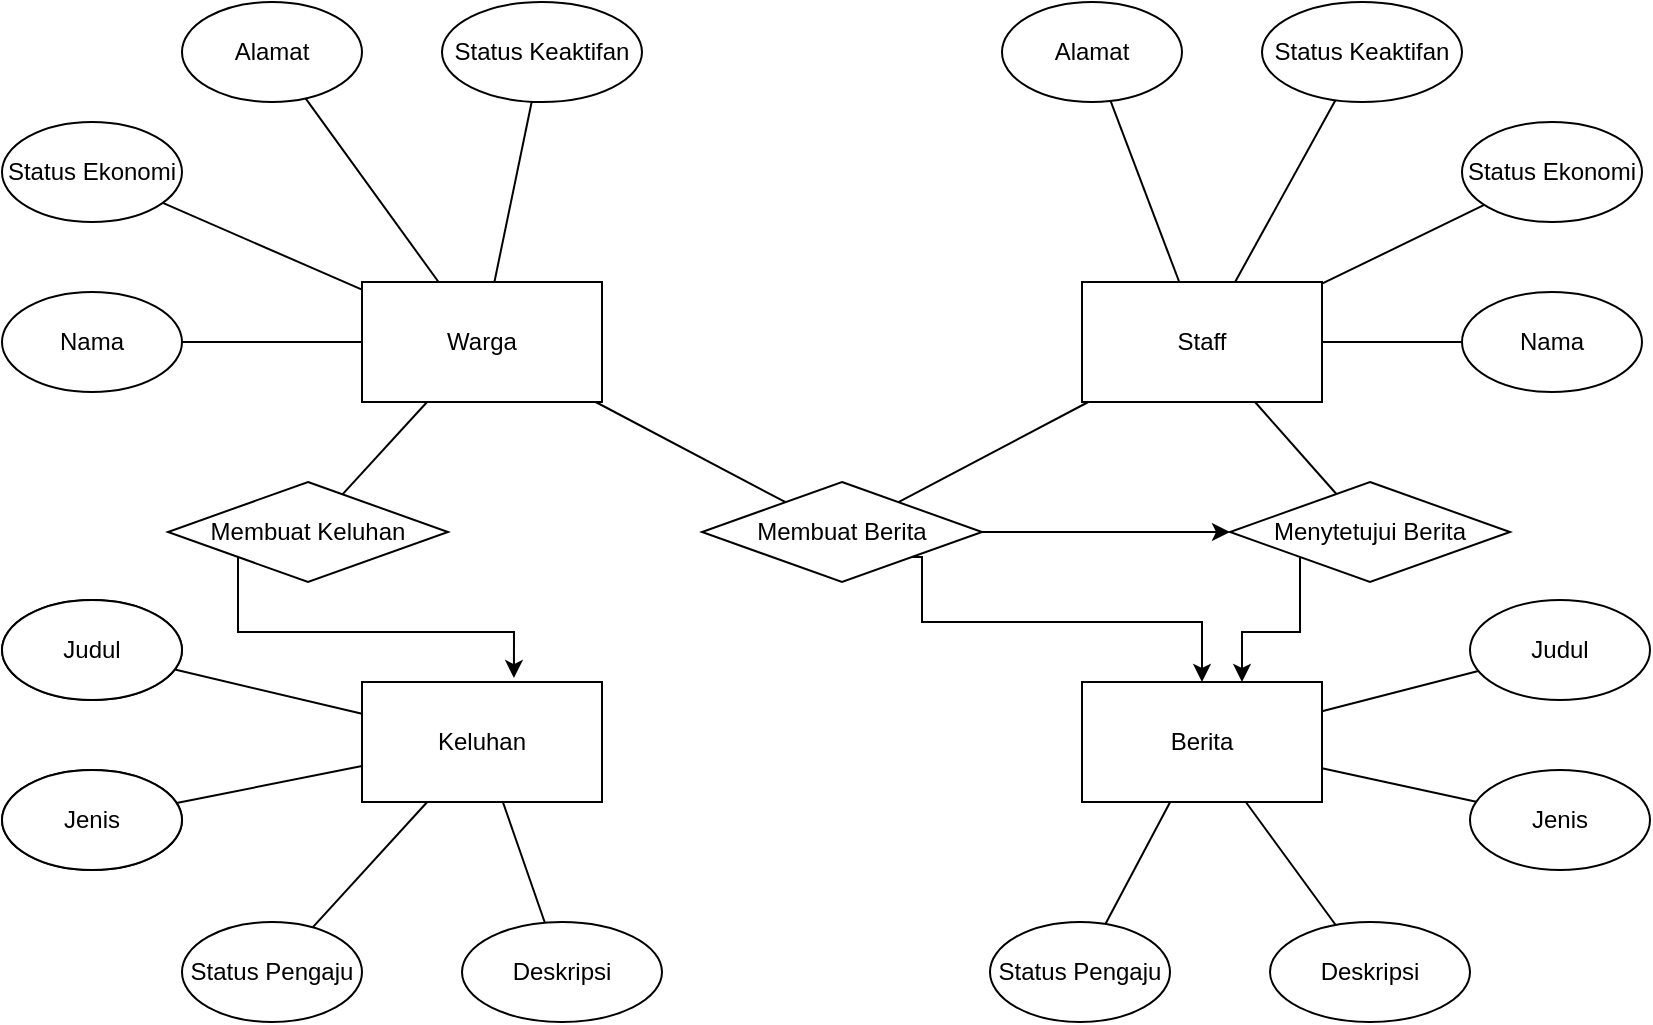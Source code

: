 <mxfile version="17.1.1" type="github">
  <diagram id="QJ_cgCcYb6dK1A3mDXE3" name="Page-1">
    <mxGraphModel dx="1014" dy="612" grid="1" gridSize="10" guides="1" tooltips="1" connect="1" arrows="1" fold="1" page="1" pageScale="1" pageWidth="827" pageHeight="1169" math="0" shadow="0">
      <root>
        <mxCell id="0" />
        <mxCell id="1" parent="0" />
        <mxCell id="6VQi2dMLtpDCOh_RjhRS-1" value="Warga" style="rounded=0;whiteSpace=wrap;html=1;" vertex="1" parent="1">
          <mxGeometry x="420" y="469" width="120" height="60" as="geometry" />
        </mxCell>
        <mxCell id="6VQi2dMLtpDCOh_RjhRS-2" value="Staff" style="rounded=0;whiteSpace=wrap;html=1;" vertex="1" parent="1">
          <mxGeometry x="780" y="469" width="120" height="60" as="geometry" />
        </mxCell>
        <mxCell id="6VQi2dMLtpDCOh_RjhRS-3" value="Keluhan" style="rounded=0;whiteSpace=wrap;html=1;" vertex="1" parent="1">
          <mxGeometry x="420" y="669" width="120" height="60" as="geometry" />
        </mxCell>
        <mxCell id="6VQi2dMLtpDCOh_RjhRS-4" value="Berita" style="rounded=0;whiteSpace=wrap;html=1;" vertex="1" parent="1">
          <mxGeometry x="780" y="669" width="120" height="60" as="geometry" />
        </mxCell>
        <mxCell id="6VQi2dMLtpDCOh_RjhRS-5" value="Nama" style="ellipse;whiteSpace=wrap;html=1;" vertex="1" parent="1">
          <mxGeometry x="240" y="474" width="90" height="50" as="geometry" />
        </mxCell>
        <mxCell id="6VQi2dMLtpDCOh_RjhRS-6" value="Status Ekonomi" style="ellipse;whiteSpace=wrap;html=1;" vertex="1" parent="1">
          <mxGeometry x="240" y="389" width="90" height="50" as="geometry" />
        </mxCell>
        <mxCell id="6VQi2dMLtpDCOh_RjhRS-7" value="Alamat" style="ellipse;whiteSpace=wrap;html=1;" vertex="1" parent="1">
          <mxGeometry x="330" y="329" width="90" height="50" as="geometry" />
        </mxCell>
        <mxCell id="6VQi2dMLtpDCOh_RjhRS-8" value="Status Keaktifan" style="ellipse;whiteSpace=wrap;html=1;" vertex="1" parent="1">
          <mxGeometry x="460" y="329" width="100" height="50" as="geometry" />
        </mxCell>
        <mxCell id="6VQi2dMLtpDCOh_RjhRS-9" value="Nama" style="ellipse;whiteSpace=wrap;html=1;" vertex="1" parent="1">
          <mxGeometry x="970" y="474" width="90" height="50" as="geometry" />
        </mxCell>
        <mxCell id="6VQi2dMLtpDCOh_RjhRS-10" value="Status Ekonomi" style="ellipse;whiteSpace=wrap;html=1;" vertex="1" parent="1">
          <mxGeometry x="970" y="389" width="90" height="50" as="geometry" />
        </mxCell>
        <mxCell id="6VQi2dMLtpDCOh_RjhRS-11" value="Alamat" style="ellipse;whiteSpace=wrap;html=1;" vertex="1" parent="1">
          <mxGeometry x="740" y="329" width="90" height="50" as="geometry" />
        </mxCell>
        <mxCell id="6VQi2dMLtpDCOh_RjhRS-12" value="Status Keaktifan" style="ellipse;whiteSpace=wrap;html=1;" vertex="1" parent="1">
          <mxGeometry x="870" y="329" width="100" height="50" as="geometry" />
        </mxCell>
        <mxCell id="6VQi2dMLtpDCOh_RjhRS-13" value="Jenis" style="ellipse;whiteSpace=wrap;html=1;" vertex="1" parent="1">
          <mxGeometry x="240" y="713" width="90" height="50" as="geometry" />
        </mxCell>
        <mxCell id="6VQi2dMLtpDCOh_RjhRS-14" value="Judul" style="ellipse;whiteSpace=wrap;html=1;" vertex="1" parent="1">
          <mxGeometry x="240" y="628" width="90" height="50" as="geometry" />
        </mxCell>
        <mxCell id="6VQi2dMLtpDCOh_RjhRS-15" value="Status Pengaju" style="ellipse;whiteSpace=wrap;html=1;" vertex="1" parent="1">
          <mxGeometry x="330" y="789" width="90" height="50" as="geometry" />
        </mxCell>
        <mxCell id="6VQi2dMLtpDCOh_RjhRS-16" value="Deskripsi" style="ellipse;whiteSpace=wrap;html=1;" vertex="1" parent="1">
          <mxGeometry x="470" y="789" width="100" height="50" as="geometry" />
        </mxCell>
        <mxCell id="6VQi2dMLtpDCOh_RjhRS-17" value="Judul" style="ellipse;whiteSpace=wrap;html=1;" vertex="1" parent="1">
          <mxGeometry x="240" y="628" width="90" height="50" as="geometry" />
        </mxCell>
        <mxCell id="6VQi2dMLtpDCOh_RjhRS-18" value="Jenis" style="ellipse;whiteSpace=wrap;html=1;" vertex="1" parent="1">
          <mxGeometry x="240" y="713" width="90" height="50" as="geometry" />
        </mxCell>
        <mxCell id="6VQi2dMLtpDCOh_RjhRS-19" value="Status Pengaju" style="ellipse;whiteSpace=wrap;html=1;" vertex="1" parent="1">
          <mxGeometry x="734" y="789" width="90" height="50" as="geometry" />
        </mxCell>
        <mxCell id="6VQi2dMLtpDCOh_RjhRS-20" value="Deskripsi" style="ellipse;whiteSpace=wrap;html=1;" vertex="1" parent="1">
          <mxGeometry x="874" y="789" width="100" height="50" as="geometry" />
        </mxCell>
        <mxCell id="6VQi2dMLtpDCOh_RjhRS-21" value="Judul" style="ellipse;whiteSpace=wrap;html=1;" vertex="1" parent="1">
          <mxGeometry x="974" y="628" width="90" height="50" as="geometry" />
        </mxCell>
        <mxCell id="6VQi2dMLtpDCOh_RjhRS-22" value="Jenis" style="ellipse;whiteSpace=wrap;html=1;" vertex="1" parent="1">
          <mxGeometry x="974" y="713" width="90" height="50" as="geometry" />
        </mxCell>
        <mxCell id="6VQi2dMLtpDCOh_RjhRS-23" value="" style="endArrow=none;html=1;rounded=0;" edge="1" parent="1" source="6VQi2dMLtpDCOh_RjhRS-1" target="6VQi2dMLtpDCOh_RjhRS-8">
          <mxGeometry width="50" height="50" relative="1" as="geometry">
            <mxPoint x="590" y="559" as="sourcePoint" />
            <mxPoint x="640" y="509" as="targetPoint" />
          </mxGeometry>
        </mxCell>
        <mxCell id="6VQi2dMLtpDCOh_RjhRS-25" value="" style="endArrow=none;html=1;rounded=0;" edge="1" parent="1" source="6VQi2dMLtpDCOh_RjhRS-2" target="6VQi2dMLtpDCOh_RjhRS-11">
          <mxGeometry width="50" height="50" relative="1" as="geometry">
            <mxPoint x="590" y="559" as="sourcePoint" />
            <mxPoint x="640" y="509" as="targetPoint" />
          </mxGeometry>
        </mxCell>
        <mxCell id="6VQi2dMLtpDCOh_RjhRS-26" value="" style="endArrow=none;html=1;rounded=0;" edge="1" parent="1" source="6VQi2dMLtpDCOh_RjhRS-1" target="6VQi2dMLtpDCOh_RjhRS-5">
          <mxGeometry width="50" height="50" relative="1" as="geometry">
            <mxPoint x="590" y="559" as="sourcePoint" />
            <mxPoint x="640" y="509" as="targetPoint" />
          </mxGeometry>
        </mxCell>
        <mxCell id="6VQi2dMLtpDCOh_RjhRS-27" value="" style="endArrow=none;html=1;rounded=0;" edge="1" parent="1" source="6VQi2dMLtpDCOh_RjhRS-1" target="6VQi2dMLtpDCOh_RjhRS-6">
          <mxGeometry width="50" height="50" relative="1" as="geometry">
            <mxPoint x="470" y="499" as="sourcePoint" />
            <mxPoint x="640" y="509" as="targetPoint" />
          </mxGeometry>
        </mxCell>
        <mxCell id="6VQi2dMLtpDCOh_RjhRS-28" value="" style="endArrow=none;html=1;rounded=0;" edge="1" parent="1" source="6VQi2dMLtpDCOh_RjhRS-1" target="6VQi2dMLtpDCOh_RjhRS-7">
          <mxGeometry width="50" height="50" relative="1" as="geometry">
            <mxPoint x="590" y="559" as="sourcePoint" />
            <mxPoint x="640" y="509" as="targetPoint" />
          </mxGeometry>
        </mxCell>
        <mxCell id="6VQi2dMLtpDCOh_RjhRS-30" value="" style="endArrow=none;html=1;rounded=0;" edge="1" parent="1" source="6VQi2dMLtpDCOh_RjhRS-4" target="6VQi2dMLtpDCOh_RjhRS-21">
          <mxGeometry width="50" height="50" relative="1" as="geometry">
            <mxPoint x="838.588" y="479" as="sourcePoint" />
            <mxPoint x="804.154" y="388.477" as="targetPoint" />
          </mxGeometry>
        </mxCell>
        <mxCell id="6VQi2dMLtpDCOh_RjhRS-31" value="" style="endArrow=none;html=1;rounded=0;" edge="1" parent="1" source="6VQi2dMLtpDCOh_RjhRS-4" target="6VQi2dMLtpDCOh_RjhRS-22">
          <mxGeometry width="50" height="50" relative="1" as="geometry">
            <mxPoint x="848.588" y="489" as="sourcePoint" />
            <mxPoint x="814.154" y="398.477" as="targetPoint" />
          </mxGeometry>
        </mxCell>
        <mxCell id="6VQi2dMLtpDCOh_RjhRS-32" value="" style="endArrow=none;html=1;rounded=0;" edge="1" parent="1" source="6VQi2dMLtpDCOh_RjhRS-2" target="6VQi2dMLtpDCOh_RjhRS-9">
          <mxGeometry width="50" height="50" relative="1" as="geometry">
            <mxPoint x="858.588" y="499" as="sourcePoint" />
            <mxPoint x="824.154" y="408.477" as="targetPoint" />
          </mxGeometry>
        </mxCell>
        <mxCell id="6VQi2dMLtpDCOh_RjhRS-33" value="" style="endArrow=none;html=1;rounded=0;" edge="1" parent="1" source="6VQi2dMLtpDCOh_RjhRS-2" target="6VQi2dMLtpDCOh_RjhRS-10">
          <mxGeometry width="50" height="50" relative="1" as="geometry">
            <mxPoint x="868.588" y="509" as="sourcePoint" />
            <mxPoint x="834.154" y="418.477" as="targetPoint" />
          </mxGeometry>
        </mxCell>
        <mxCell id="6VQi2dMLtpDCOh_RjhRS-34" value="" style="endArrow=none;html=1;rounded=0;" edge="1" parent="1" source="6VQi2dMLtpDCOh_RjhRS-2" target="6VQi2dMLtpDCOh_RjhRS-12">
          <mxGeometry width="50" height="50" relative="1" as="geometry">
            <mxPoint x="878.588" y="519" as="sourcePoint" />
            <mxPoint x="844.154" y="428.477" as="targetPoint" />
          </mxGeometry>
        </mxCell>
        <mxCell id="6VQi2dMLtpDCOh_RjhRS-36" value="" style="endArrow=none;html=1;rounded=0;" edge="1" parent="1" source="6VQi2dMLtpDCOh_RjhRS-4" target="6VQi2dMLtpDCOh_RjhRS-20">
          <mxGeometry width="50" height="50" relative="1" as="geometry">
            <mxPoint x="910.0" y="722.087" as="sourcePoint" />
            <mxPoint x="987.087" y="738.9" as="targetPoint" />
          </mxGeometry>
        </mxCell>
        <mxCell id="6VQi2dMLtpDCOh_RjhRS-37" value="" style="endArrow=none;html=1;rounded=0;" edge="1" parent="1" source="6VQi2dMLtpDCOh_RjhRS-4" target="6VQi2dMLtpDCOh_RjhRS-19">
          <mxGeometry width="50" height="50" relative="1" as="geometry">
            <mxPoint x="920.0" y="732.087" as="sourcePoint" />
            <mxPoint x="997.087" y="748.9" as="targetPoint" />
          </mxGeometry>
        </mxCell>
        <mxCell id="6VQi2dMLtpDCOh_RjhRS-38" value="" style="endArrow=none;html=1;rounded=0;" edge="1" parent="1" source="6VQi2dMLtpDCOh_RjhRS-3" target="6VQi2dMLtpDCOh_RjhRS-16">
          <mxGeometry width="50" height="50" relative="1" as="geometry">
            <mxPoint x="590" y="559" as="sourcePoint" />
            <mxPoint x="640" y="509" as="targetPoint" />
          </mxGeometry>
        </mxCell>
        <mxCell id="6VQi2dMLtpDCOh_RjhRS-39" value="" style="endArrow=none;html=1;rounded=0;" edge="1" parent="1" source="6VQi2dMLtpDCOh_RjhRS-3" target="6VQi2dMLtpDCOh_RjhRS-17">
          <mxGeometry width="50" height="50" relative="1" as="geometry">
            <mxPoint x="500.497" y="739" as="sourcePoint" />
            <mxPoint x="521.615" y="799.354" as="targetPoint" />
          </mxGeometry>
        </mxCell>
        <mxCell id="6VQi2dMLtpDCOh_RjhRS-40" value="" style="endArrow=none;html=1;rounded=0;" edge="1" parent="1" source="6VQi2dMLtpDCOh_RjhRS-3" target="6VQi2dMLtpDCOh_RjhRS-18">
          <mxGeometry width="50" height="50" relative="1" as="geometry">
            <mxPoint x="510.497" y="749" as="sourcePoint" />
            <mxPoint x="531.615" y="809.354" as="targetPoint" />
          </mxGeometry>
        </mxCell>
        <mxCell id="6VQi2dMLtpDCOh_RjhRS-41" value="" style="endArrow=none;html=1;rounded=0;" edge="1" parent="1" source="6VQi2dMLtpDCOh_RjhRS-3" target="6VQi2dMLtpDCOh_RjhRS-15">
          <mxGeometry width="50" height="50" relative="1" as="geometry">
            <mxPoint x="520.497" y="759" as="sourcePoint" />
            <mxPoint x="541.615" y="819.354" as="targetPoint" />
          </mxGeometry>
        </mxCell>
        <mxCell id="6VQi2dMLtpDCOh_RjhRS-51" style="edgeStyle=orthogonalEdgeStyle;rounded=0;orthogonalLoop=1;jettySize=auto;html=1;exitX=0;exitY=1;exitDx=0;exitDy=0;entryX=0.633;entryY=-0.033;entryDx=0;entryDy=0;entryPerimeter=0;" edge="1" parent="1" source="6VQi2dMLtpDCOh_RjhRS-42" target="6VQi2dMLtpDCOh_RjhRS-3">
          <mxGeometry relative="1" as="geometry" />
        </mxCell>
        <mxCell id="6VQi2dMLtpDCOh_RjhRS-42" value="Membuat Keluhan" style="rhombus;whiteSpace=wrap;html=1;" vertex="1" parent="1">
          <mxGeometry x="323" y="569" width="140" height="50" as="geometry" />
        </mxCell>
        <mxCell id="6VQi2dMLtpDCOh_RjhRS-50" style="edgeStyle=orthogonalEdgeStyle;rounded=0;orthogonalLoop=1;jettySize=auto;html=1;exitX=1;exitY=1;exitDx=0;exitDy=0;" edge="1" parent="1" source="6VQi2dMLtpDCOh_RjhRS-43" target="6VQi2dMLtpDCOh_RjhRS-4">
          <mxGeometry relative="1" as="geometry">
            <Array as="points">
              <mxPoint x="700" y="607" />
              <mxPoint x="700" y="639" />
              <mxPoint x="840" y="639" />
            </Array>
          </mxGeometry>
        </mxCell>
        <mxCell id="6VQi2dMLtpDCOh_RjhRS-53" style="edgeStyle=orthogonalEdgeStyle;rounded=0;orthogonalLoop=1;jettySize=auto;html=1;exitX=1;exitY=0.5;exitDx=0;exitDy=0;entryX=0;entryY=0.5;entryDx=0;entryDy=0;" edge="1" parent="1" source="6VQi2dMLtpDCOh_RjhRS-43" target="6VQi2dMLtpDCOh_RjhRS-45">
          <mxGeometry relative="1" as="geometry" />
        </mxCell>
        <mxCell id="6VQi2dMLtpDCOh_RjhRS-43" value="Membuat Berita" style="rhombus;whiteSpace=wrap;html=1;" vertex="1" parent="1">
          <mxGeometry x="590" y="569" width="140" height="50" as="geometry" />
        </mxCell>
        <mxCell id="6VQi2dMLtpDCOh_RjhRS-54" style="edgeStyle=orthogonalEdgeStyle;rounded=0;orthogonalLoop=1;jettySize=auto;html=1;exitX=0;exitY=1;exitDx=0;exitDy=0;" edge="1" parent="1" source="6VQi2dMLtpDCOh_RjhRS-45" target="6VQi2dMLtpDCOh_RjhRS-4">
          <mxGeometry relative="1" as="geometry">
            <Array as="points">
              <mxPoint x="889" y="644" />
              <mxPoint x="860" y="644" />
            </Array>
          </mxGeometry>
        </mxCell>
        <mxCell id="6VQi2dMLtpDCOh_RjhRS-45" value="Menytetujui Berita" style="rhombus;whiteSpace=wrap;html=1;" vertex="1" parent="1">
          <mxGeometry x="854" y="569" width="140" height="50" as="geometry" />
        </mxCell>
        <mxCell id="6VQi2dMLtpDCOh_RjhRS-46" value="" style="endArrow=none;html=1;rounded=0;" edge="1" parent="1" source="6VQi2dMLtpDCOh_RjhRS-42" target="6VQi2dMLtpDCOh_RjhRS-1">
          <mxGeometry width="50" height="50" relative="1" as="geometry">
            <mxPoint x="640" y="519" as="sourcePoint" />
            <mxPoint x="690" y="469" as="targetPoint" />
          </mxGeometry>
        </mxCell>
        <mxCell id="6VQi2dMLtpDCOh_RjhRS-47" value="" style="endArrow=none;html=1;rounded=0;" edge="1" parent="1" source="6VQi2dMLtpDCOh_RjhRS-43" target="6VQi2dMLtpDCOh_RjhRS-2">
          <mxGeometry width="50" height="50" relative="1" as="geometry">
            <mxPoint x="572.106" y="594.391" as="sourcePoint" />
            <mxPoint x="518.846" y="539" as="targetPoint" />
          </mxGeometry>
        </mxCell>
        <mxCell id="6VQi2dMLtpDCOh_RjhRS-48" value="" style="endArrow=none;html=1;rounded=0;" edge="1" parent="1" source="6VQi2dMLtpDCOh_RjhRS-45" target="6VQi2dMLtpDCOh_RjhRS-2">
          <mxGeometry width="50" height="50" relative="1" as="geometry">
            <mxPoint x="779.96" y="593.7" as="sourcePoint" />
            <mxPoint x="825.192" y="539" as="targetPoint" />
          </mxGeometry>
        </mxCell>
        <mxCell id="6VQi2dMLtpDCOh_RjhRS-49" value="" style="endArrow=none;html=1;rounded=0;" edge="1" parent="1" source="6VQi2dMLtpDCOh_RjhRS-43" target="6VQi2dMLtpDCOh_RjhRS-1">
          <mxGeometry width="50" height="50" relative="1" as="geometry">
            <mxPoint x="572.106" y="594.391" as="sourcePoint" />
            <mxPoint x="518.846" y="539" as="targetPoint" />
          </mxGeometry>
        </mxCell>
      </root>
    </mxGraphModel>
  </diagram>
</mxfile>
